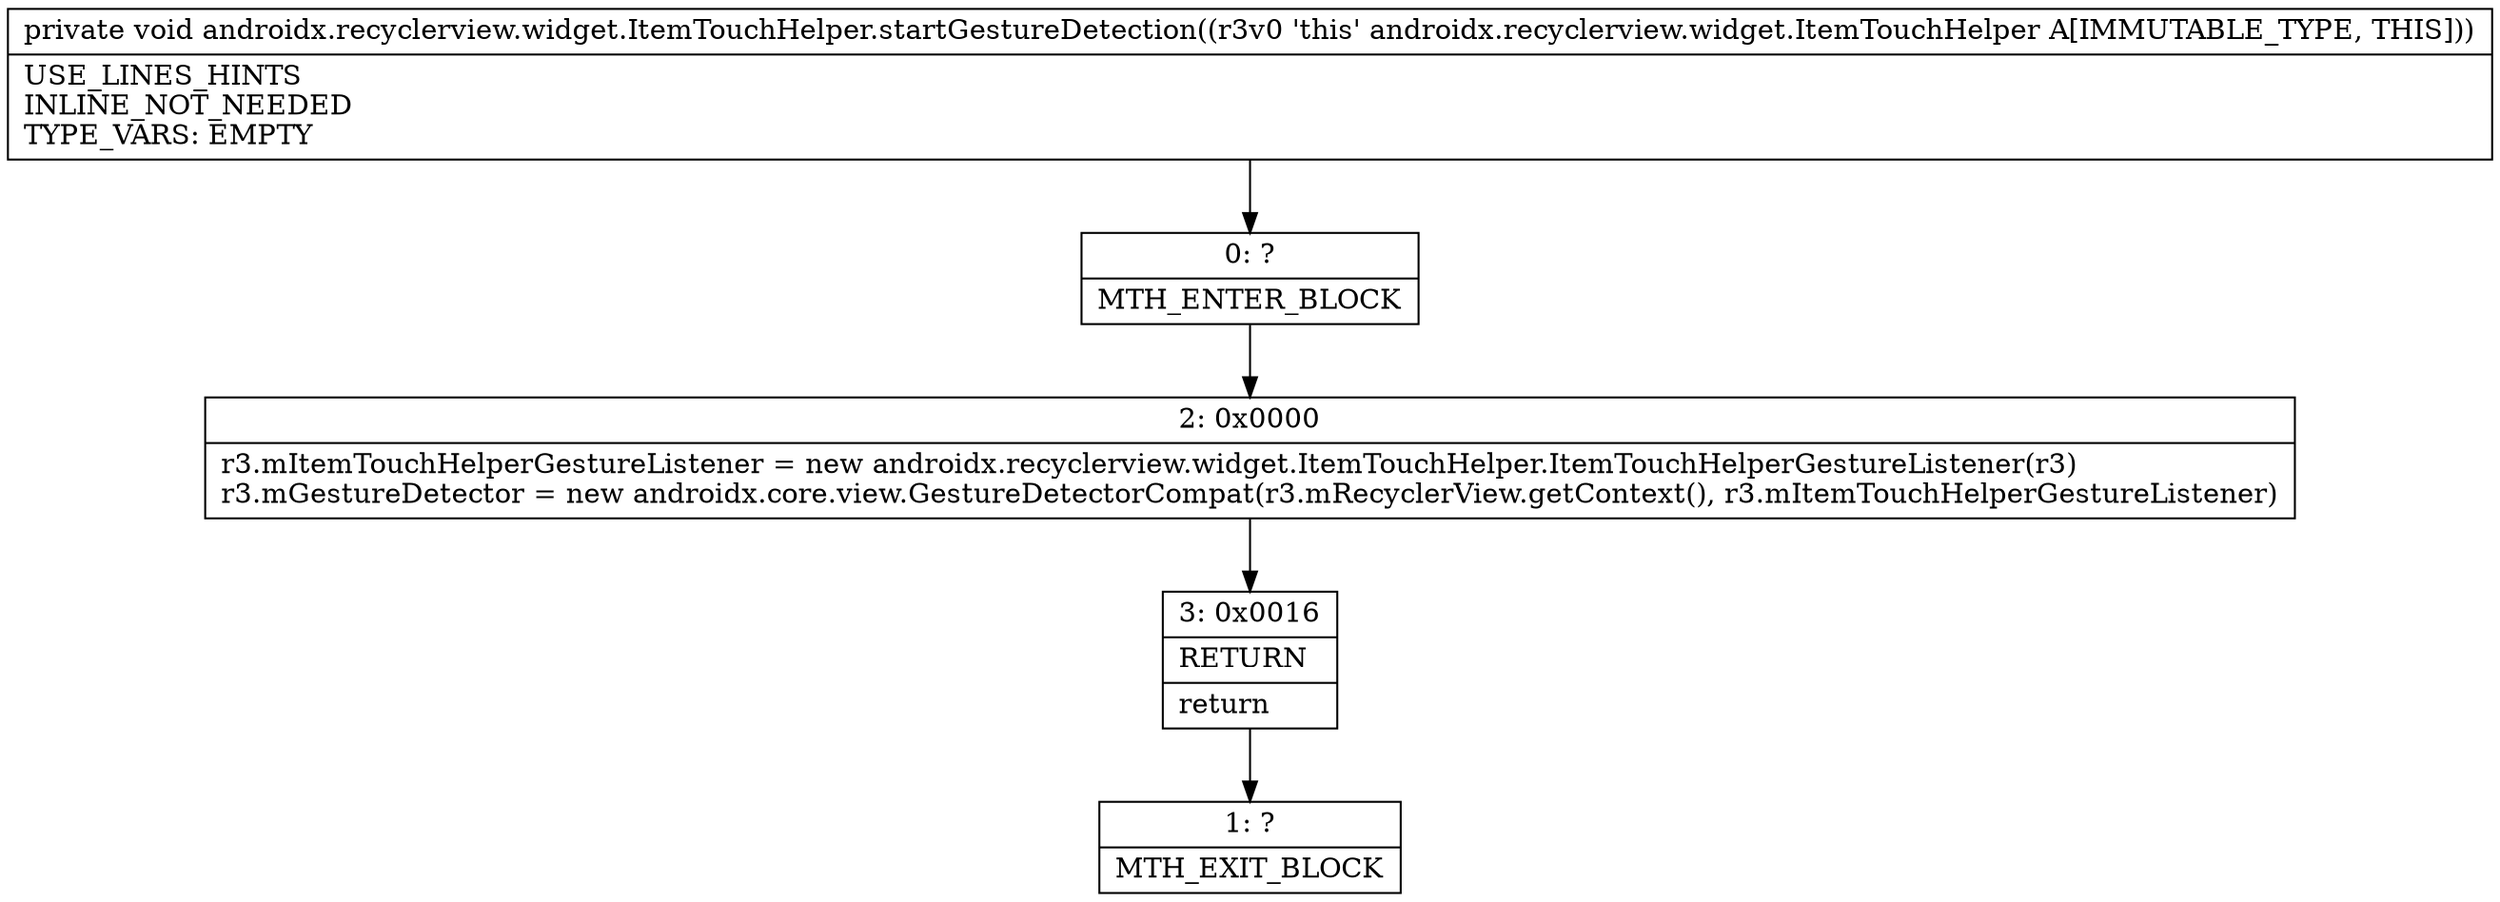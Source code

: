 digraph "CFG forandroidx.recyclerview.widget.ItemTouchHelper.startGestureDetection()V" {
Node_0 [shape=record,label="{0\:\ ?|MTH_ENTER_BLOCK\l}"];
Node_2 [shape=record,label="{2\:\ 0x0000|r3.mItemTouchHelperGestureListener = new androidx.recyclerview.widget.ItemTouchHelper.ItemTouchHelperGestureListener(r3)\lr3.mGestureDetector = new androidx.core.view.GestureDetectorCompat(r3.mRecyclerView.getContext(), r3.mItemTouchHelperGestureListener)\l}"];
Node_3 [shape=record,label="{3\:\ 0x0016|RETURN\l|return\l}"];
Node_1 [shape=record,label="{1\:\ ?|MTH_EXIT_BLOCK\l}"];
MethodNode[shape=record,label="{private void androidx.recyclerview.widget.ItemTouchHelper.startGestureDetection((r3v0 'this' androidx.recyclerview.widget.ItemTouchHelper A[IMMUTABLE_TYPE, THIS]))  | USE_LINES_HINTS\lINLINE_NOT_NEEDED\lTYPE_VARS: EMPTY\l}"];
MethodNode -> Node_0;Node_0 -> Node_2;
Node_2 -> Node_3;
Node_3 -> Node_1;
}


